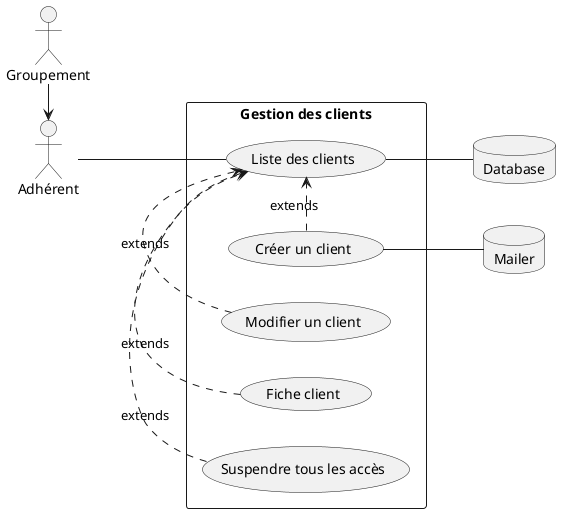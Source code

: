 @startuml
left to right direction
skinparam packageStyle rectangle
actor Groupement
actor Adhérent
database Database
database Mailer

Groupement -> Adhérent

rectangle "Gestion des clients" {
    Adhérent -- (Liste des clients)
    (Liste des clients) -- Database
    (Créer un client) .> (Liste des clients) : extends
    (Modifier un client) .> (Liste des clients) : extends
    (Créer un client) -- Mailer
    (Fiche client) .> (Liste des clients) : extends
    (Suspendre tous les accès) .> (Liste des clients) : extends
}
@enduml
